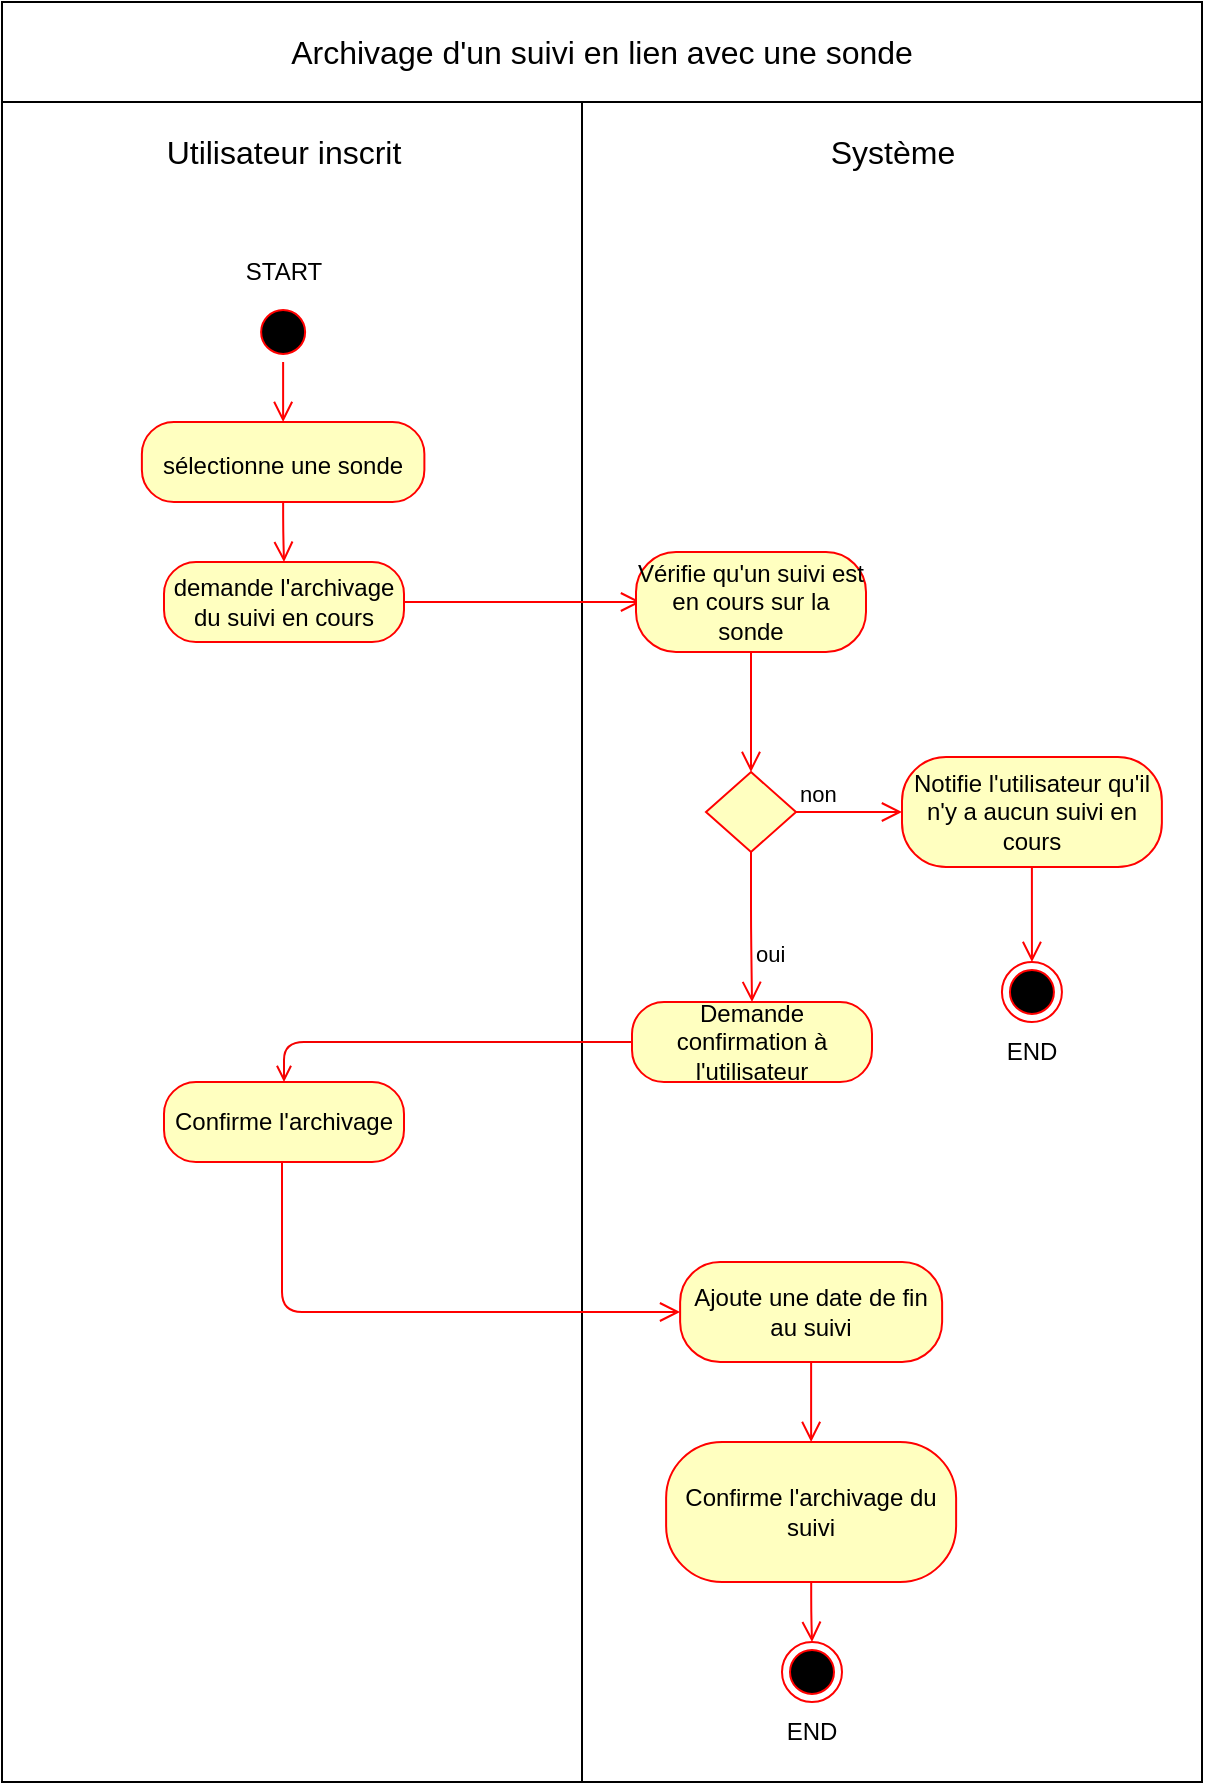 <mxfile scale="1" border="20">
    <diagram id="AFgXOucx34r3HNnIfY57" name="Page-1">
        <mxGraphModel dx="1887" dy="769" grid="1" gridSize="10" guides="1" tooltips="1" connect="1" arrows="1" fold="1" page="1" pageScale="1" pageWidth="827" pageHeight="1169" background="#ffffff" math="0" shadow="0">
            <root>
                <mxCell id="0"/>
                <mxCell id="1" parent="0"/>
                <mxCell id="61" value="" style="rounded=0;whiteSpace=wrap;html=1;fontSize=12;" vertex="1" parent="1">
                    <mxGeometry x="-210" y="150" width="300" height="840" as="geometry"/>
                </mxCell>
                <mxCell id="62" value="" style="rounded=0;whiteSpace=wrap;html=1;fontSize=12;" vertex="1" parent="1">
                    <mxGeometry x="80" y="110" width="310" height="880" as="geometry"/>
                </mxCell>
                <mxCell id="2" value="Archivage d'un suivi en lien avec une sonde" style="rounded=0;whiteSpace=wrap;html=1;fontSize=16;" parent="1" vertex="1">
                    <mxGeometry x="-210" y="100" width="600" height="50" as="geometry"/>
                </mxCell>
                <mxCell id="5" value="Utilisateur inscrit" style="text;html=1;strokeColor=none;fillColor=none;align=center;verticalAlign=middle;whiteSpace=wrap;rounded=0;fontSize=16;" parent="1" vertex="1">
                    <mxGeometry x="-198.19" y="160" width="257.5" height="30" as="geometry"/>
                </mxCell>
                <mxCell id="6" value="Système" style="text;html=1;strokeColor=none;fillColor=none;align=center;verticalAlign=middle;whiteSpace=wrap;rounded=0;fontSize=16;" parent="1" vertex="1">
                    <mxGeometry x="152.5" y="160" width="165" height="30" as="geometry"/>
                </mxCell>
                <mxCell id="8" value="" style="ellipse;html=1;shape=startState;fillColor=#000000;strokeColor=#ff0000;fontSize=16;" parent="1" vertex="1">
                    <mxGeometry x="-84.44" y="250" width="30" height="30" as="geometry"/>
                </mxCell>
                <mxCell id="9" value="" style="edgeStyle=orthogonalEdgeStyle;html=1;verticalAlign=bottom;endArrow=open;endSize=8;strokeColor=#ff0000;fontSize=16;entryX=0.5;entryY=0;entryDx=0;entryDy=0;" parent="1" source="8" target="10" edge="1">
                    <mxGeometry relative="1" as="geometry">
                        <mxPoint x="-69.44" y="300" as="targetPoint"/>
                    </mxGeometry>
                </mxCell>
                <mxCell id="10" value="&lt;font style=&quot;font-size: 12px;&quot;&gt;sélectionne une sonde&lt;/font&gt;" style="rounded=1;whiteSpace=wrap;html=1;arcSize=40;fontColor=#000000;fillColor=#ffffc0;strokeColor=#ff0000;fontSize=16;" parent="1" vertex="1">
                    <mxGeometry x="-140.06" y="310" width="141.25" height="40" as="geometry"/>
                </mxCell>
                <mxCell id="11" value="" style="edgeStyle=orthogonalEdgeStyle;html=1;verticalAlign=bottom;endArrow=open;endSize=8;strokeColor=#ff0000;fontSize=16;exitX=0.5;exitY=1;exitDx=0;exitDy=0;entryX=0.5;entryY=0;entryDx=0;entryDy=0;" parent="1" source="10" target="49" edge="1">
                    <mxGeometry relative="1" as="geometry">
                        <mxPoint x="-70" y="380" as="targetPoint"/>
                        <mxPoint x="-79.96" y="470" as="sourcePoint"/>
                        <Array as="points"/>
                    </mxGeometry>
                </mxCell>
                <mxCell id="30" style="edgeStyle=orthogonalEdgeStyle;html=1;strokeColor=#f40101;fontSize=12;endArrow=open;endFill=0;entryX=0.5;entryY=0;entryDx=0;entryDy=0;" parent="1" source="21" target="40" edge="1">
                    <mxGeometry relative="1" as="geometry">
                        <mxPoint x="152" y="730" as="targetPoint"/>
                        <Array as="points">
                            <mxPoint x="-69" y="620"/>
                        </Array>
                    </mxGeometry>
                </mxCell>
                <mxCell id="21" value="Demande confirmation à l'utilisateur" style="rounded=1;whiteSpace=wrap;html=1;arcSize=40;fontColor=#000000;fillColor=#ffffc0;strokeColor=#ff0000;fontSize=12;" parent="1" vertex="1">
                    <mxGeometry x="105" y="600" width="120" height="40" as="geometry"/>
                </mxCell>
                <mxCell id="33" value="Ajoute une date de fin au suivi" style="rounded=1;whiteSpace=wrap;html=1;arcSize=40;fontColor=#000000;fillColor=#ffffc0;strokeColor=#ff0000;fontSize=12;" parent="1" vertex="1">
                    <mxGeometry x="129.06" y="730" width="131" height="50" as="geometry"/>
                </mxCell>
                <mxCell id="34" value="" style="edgeStyle=orthogonalEdgeStyle;html=1;verticalAlign=bottom;endArrow=open;endSize=8;strokeColor=#ff0000;fontSize=12;entryX=0.5;entryY=0;entryDx=0;entryDy=0;" parent="1" source="33" target="45" edge="1">
                    <mxGeometry relative="1" as="geometry">
                        <mxPoint x="195" y="1020" as="targetPoint"/>
                    </mxGeometry>
                </mxCell>
                <mxCell id="37" value="END" style="text;html=1;strokeColor=none;fillColor=none;align=center;verticalAlign=middle;whiteSpace=wrap;rounded=0;fontSize=12;" parent="1" vertex="1">
                    <mxGeometry x="165" y="950" width="60" height="30" as="geometry"/>
                </mxCell>
                <mxCell id="38" value="START" style="text;html=1;strokeColor=none;fillColor=none;align=center;verticalAlign=middle;whiteSpace=wrap;rounded=0;fontSize=12;" parent="1" vertex="1">
                    <mxGeometry x="-99" y="220" width="60" height="30" as="geometry"/>
                </mxCell>
                <mxCell id="40" value="Confirme l'archivage" style="rounded=1;whiteSpace=wrap;html=1;arcSize=40;fontColor=#000000;fillColor=#ffffc0;strokeColor=#ff0000;" parent="1" vertex="1">
                    <mxGeometry x="-129" y="640" width="120" height="40" as="geometry"/>
                </mxCell>
                <mxCell id="41" value="" style="edgeStyle=orthogonalEdgeStyle;html=1;verticalAlign=bottom;endArrow=open;endSize=8;strokeColor=#ff0000;entryX=0;entryY=0.5;entryDx=0;entryDy=0;" parent="1" source="40" target="33" edge="1">
                    <mxGeometry relative="1" as="geometry">
                        <mxPoint x="-69" y="730" as="targetPoint"/>
                        <Array as="points">
                            <mxPoint x="-70" y="755"/>
                        </Array>
                    </mxGeometry>
                </mxCell>
                <mxCell id="45" value="Confirme l'archivage du suivi" style="rounded=1;whiteSpace=wrap;html=1;arcSize=40;fontColor=#000000;fillColor=#ffffc0;strokeColor=#ff0000;" parent="1" vertex="1">
                    <mxGeometry x="122.06" y="820" width="145" height="70" as="geometry"/>
                </mxCell>
                <mxCell id="47" value="" style="edgeStyle=orthogonalEdgeStyle;html=1;verticalAlign=bottom;endArrow=open;endSize=8;strokeColor=#ff0000;startArrow=none;startFill=0;endFill=0;" parent="1" source="45" target="7" edge="1">
                    <mxGeometry relative="1" as="geometry">
                        <mxPoint x="195" y="1030" as="targetPoint"/>
                        <mxPoint x="195" y="980" as="sourcePoint"/>
                        <Array as="points"/>
                    </mxGeometry>
                </mxCell>
                <mxCell id="7" value="" style="ellipse;html=1;shape=endState;fillColor=#000000;strokeColor=#ff0000;fontSize=16;" parent="1" vertex="1">
                    <mxGeometry x="180" y="920" width="30" height="30" as="geometry"/>
                </mxCell>
                <mxCell id="49" value="demande l'archivage du suivi en cours" style="rounded=1;whiteSpace=wrap;html=1;arcSize=40;fontColor=#000000;fillColor=#ffffc0;strokeColor=#ff0000;" parent="1" vertex="1">
                    <mxGeometry x="-129" y="380" width="120" height="40" as="geometry"/>
                </mxCell>
                <mxCell id="50" value="" style="edgeStyle=orthogonalEdgeStyle;html=1;verticalAlign=bottom;endArrow=open;endSize=8;strokeColor=#ff0000;entryX=0.022;entryY=0.5;entryDx=0;entryDy=0;entryPerimeter=0;" parent="1" source="49" target="51" edge="1">
                    <mxGeometry relative="1" as="geometry">
                        <mxPoint x="-69" y="480" as="targetPoint"/>
                        <Array as="points">
                            <mxPoint x="100" y="400"/>
                            <mxPoint x="100" y="400"/>
                        </Array>
                    </mxGeometry>
                </mxCell>
                <mxCell id="51" value="Vérifie qu'un suivi est en cours sur la sonde" style="rounded=1;whiteSpace=wrap;html=1;arcSize=40;fontColor=#000000;fillColor=#ffffc0;strokeColor=#ff0000;" parent="1" vertex="1">
                    <mxGeometry x="107" y="375" width="115" height="50" as="geometry"/>
                </mxCell>
                <mxCell id="52" value="" style="edgeStyle=orthogonalEdgeStyle;html=1;verticalAlign=bottom;endArrow=open;endSize=8;strokeColor=#ff0000;entryX=0.5;entryY=0;entryDx=0;entryDy=0;" parent="1" source="51" target="53" edge="1">
                    <mxGeometry relative="1" as="geometry">
                        <mxPoint x="195" y="480" as="targetPoint"/>
                    </mxGeometry>
                </mxCell>
                <mxCell id="53" value="" style="rhombus;whiteSpace=wrap;html=1;fillColor=#ffffc0;strokeColor=#ff0000;" parent="1" vertex="1">
                    <mxGeometry x="142" y="485" width="45" height="40" as="geometry"/>
                </mxCell>
                <mxCell id="54" value="non" style="edgeStyle=orthogonalEdgeStyle;html=1;align=left;verticalAlign=bottom;endArrow=open;endSize=8;strokeColor=#ff0000;entryX=0;entryY=0.5;entryDx=0;entryDy=0;" parent="1" source="53" target="56" edge="1">
                    <mxGeometry x="-1" relative="1" as="geometry">
                        <mxPoint x="335" y="505" as="targetPoint"/>
                        <mxPoint as="offset"/>
                    </mxGeometry>
                </mxCell>
                <mxCell id="55" value="oui" style="edgeStyle=orthogonalEdgeStyle;html=1;align=left;verticalAlign=top;endArrow=open;endSize=8;strokeColor=#ff0000;entryX=0.5;entryY=0;entryDx=0;entryDy=0;" parent="1" source="53" target="21" edge="1">
                    <mxGeometry relative="1" as="geometry">
                        <mxPoint x="152" y="600" as="targetPoint"/>
                    </mxGeometry>
                </mxCell>
                <mxCell id="56" value="Notifie l'utilisateur qu'il n'y a aucun suivi en cours" style="rounded=1;whiteSpace=wrap;html=1;arcSize=40;fontColor=#000000;fillColor=#ffffc0;strokeColor=#ff0000;" parent="1" vertex="1">
                    <mxGeometry x="240" y="477.5" width="129.94" height="55" as="geometry"/>
                </mxCell>
                <mxCell id="57" value="" style="edgeStyle=orthogonalEdgeStyle;html=1;verticalAlign=bottom;endArrow=open;endSize=8;strokeColor=#ff0000;entryX=0.5;entryY=0;entryDx=0;entryDy=0;" parent="1" source="56" target="59" edge="1">
                    <mxGeometry relative="1" as="geometry">
                        <mxPoint x="304.94" y="570" as="targetPoint"/>
                    </mxGeometry>
                </mxCell>
                <mxCell id="58" value="END" style="text;html=1;strokeColor=none;fillColor=none;align=center;verticalAlign=middle;whiteSpace=wrap;rounded=0;fontSize=12;" parent="1" vertex="1">
                    <mxGeometry x="274.97" y="610" width="60" height="30" as="geometry"/>
                </mxCell>
                <mxCell id="59" value="" style="ellipse;html=1;shape=endState;fillColor=#000000;strokeColor=#ff0000;fontSize=16;" parent="1" vertex="1">
                    <mxGeometry x="289.97" y="580" width="30" height="30" as="geometry"/>
                </mxCell>
            </root>
        </mxGraphModel>
    </diagram>
</mxfile>
